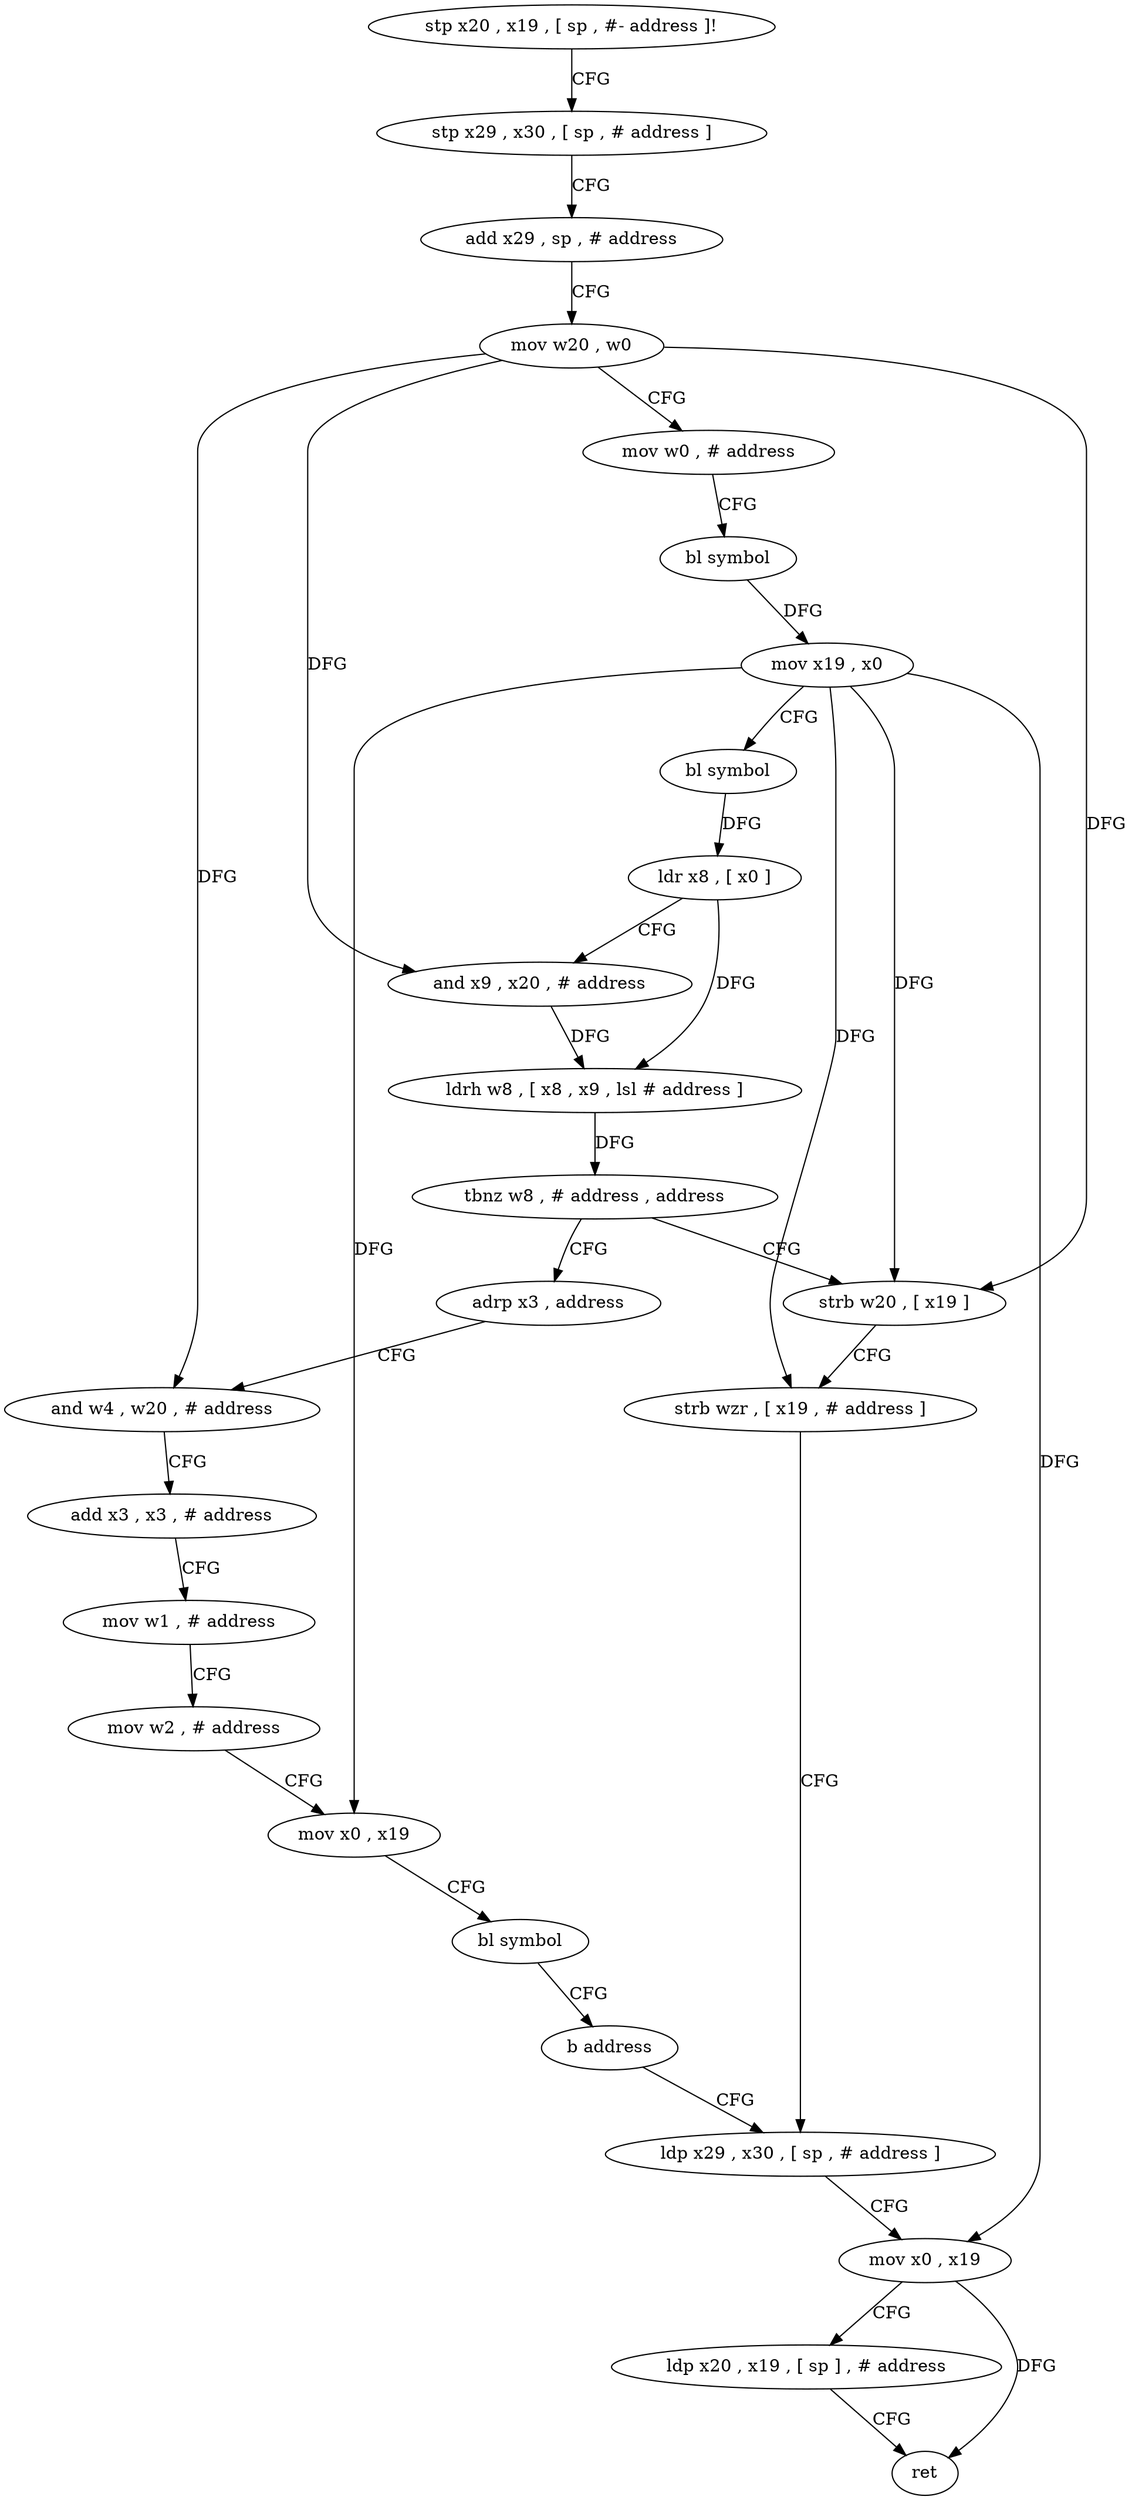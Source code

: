 digraph "func" {
"4207732" [label = "stp x20 , x19 , [ sp , #- address ]!" ]
"4207736" [label = "stp x29 , x30 , [ sp , # address ]" ]
"4207740" [label = "add x29 , sp , # address" ]
"4207744" [label = "mov w20 , w0" ]
"4207748" [label = "mov w0 , # address" ]
"4207752" [label = "bl symbol" ]
"4207756" [label = "mov x19 , x0" ]
"4207760" [label = "bl symbol" ]
"4207764" [label = "ldr x8 , [ x0 ]" ]
"4207768" [label = "and x9 , x20 , # address" ]
"4207772" [label = "ldrh w8 , [ x8 , x9 , lsl # address ]" ]
"4207776" [label = "tbnz w8 , # address , address" ]
"4207812" [label = "strb w20 , [ x19 ]" ]
"4207780" [label = "adrp x3 , address" ]
"4207816" [label = "strb wzr , [ x19 , # address ]" ]
"4207820" [label = "ldp x29 , x30 , [ sp , # address ]" ]
"4207784" [label = "and w4 , w20 , # address" ]
"4207788" [label = "add x3 , x3 , # address" ]
"4207792" [label = "mov w1 , # address" ]
"4207796" [label = "mov w2 , # address" ]
"4207800" [label = "mov x0 , x19" ]
"4207804" [label = "bl symbol" ]
"4207808" [label = "b address" ]
"4207824" [label = "mov x0 , x19" ]
"4207828" [label = "ldp x20 , x19 , [ sp ] , # address" ]
"4207832" [label = "ret" ]
"4207732" -> "4207736" [ label = "CFG" ]
"4207736" -> "4207740" [ label = "CFG" ]
"4207740" -> "4207744" [ label = "CFG" ]
"4207744" -> "4207748" [ label = "CFG" ]
"4207744" -> "4207768" [ label = "DFG" ]
"4207744" -> "4207812" [ label = "DFG" ]
"4207744" -> "4207784" [ label = "DFG" ]
"4207748" -> "4207752" [ label = "CFG" ]
"4207752" -> "4207756" [ label = "DFG" ]
"4207756" -> "4207760" [ label = "CFG" ]
"4207756" -> "4207812" [ label = "DFG" ]
"4207756" -> "4207816" [ label = "DFG" ]
"4207756" -> "4207800" [ label = "DFG" ]
"4207756" -> "4207824" [ label = "DFG" ]
"4207760" -> "4207764" [ label = "DFG" ]
"4207764" -> "4207768" [ label = "CFG" ]
"4207764" -> "4207772" [ label = "DFG" ]
"4207768" -> "4207772" [ label = "DFG" ]
"4207772" -> "4207776" [ label = "DFG" ]
"4207776" -> "4207812" [ label = "CFG" ]
"4207776" -> "4207780" [ label = "CFG" ]
"4207812" -> "4207816" [ label = "CFG" ]
"4207780" -> "4207784" [ label = "CFG" ]
"4207816" -> "4207820" [ label = "CFG" ]
"4207820" -> "4207824" [ label = "CFG" ]
"4207784" -> "4207788" [ label = "CFG" ]
"4207788" -> "4207792" [ label = "CFG" ]
"4207792" -> "4207796" [ label = "CFG" ]
"4207796" -> "4207800" [ label = "CFG" ]
"4207800" -> "4207804" [ label = "CFG" ]
"4207804" -> "4207808" [ label = "CFG" ]
"4207808" -> "4207820" [ label = "CFG" ]
"4207824" -> "4207828" [ label = "CFG" ]
"4207824" -> "4207832" [ label = "DFG" ]
"4207828" -> "4207832" [ label = "CFG" ]
}
